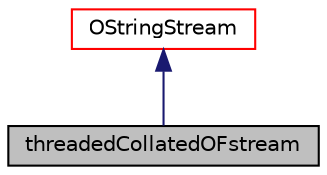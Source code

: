 digraph "threadedCollatedOFstream"
{
  bgcolor="transparent";
  edge [fontname="Helvetica",fontsize="10",labelfontname="Helvetica",labelfontsize="10"];
  node [fontname="Helvetica",fontsize="10",shape=record];
  Node1 [label="threadedCollatedOFstream",height=0.2,width=0.4,color="black", fillcolor="grey75", style="filled" fontcolor="black"];
  Node2 -> Node1 [dir="back",color="midnightblue",fontsize="10",style="solid",fontname="Helvetica"];
  Node2 [label="OStringStream",height=0.2,width=0.4,color="red",URL="$classFoam_1_1OStringStream.html",tooltip="Output to string buffer, using a OSstream. "];
}
